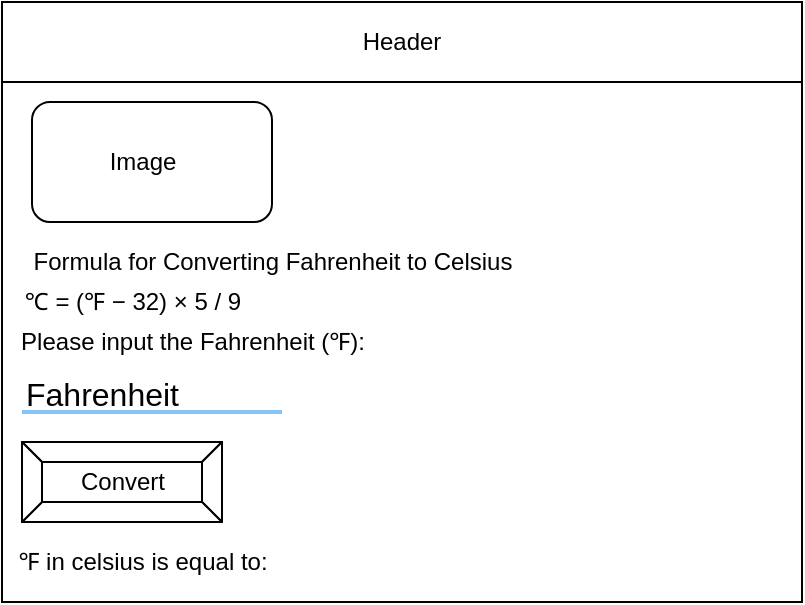 <mxfile>
    <diagram id="pIaEtrtLPv3HG8r1JEND" name="Page-1">
        <mxGraphModel dx="1078" dy="781" grid="1" gridSize="10" guides="1" tooltips="1" connect="1" arrows="1" fold="1" page="1" pageScale="1" pageWidth="850" pageHeight="1100" math="0" shadow="0">
            <root>
                <mxCell id="0"/>
                <mxCell id="1" parent="0"/>
                <mxCell id="2" value="" style="rounded=0;whiteSpace=wrap;html=1;" parent="1" vertex="1">
                    <mxGeometry x="80" y="80" width="400" height="300" as="geometry"/>
                </mxCell>
                <mxCell id="3" value="Header" style="rounded=0;whiteSpace=wrap;html=1;" parent="1" vertex="1">
                    <mxGeometry x="80" y="80" width="400" height="40" as="geometry"/>
                </mxCell>
                <mxCell id="6" value="Convert" style="labelPosition=center;verticalLabelPosition=middle;align=center;html=1;shape=mxgraph.basic.button;dx=10;" parent="1" vertex="1">
                    <mxGeometry x="90" y="300" width="100" height="40" as="geometry"/>
                </mxCell>
                <mxCell id="7" value="Fahrenheit" style="text;fontSize=16;verticalAlign=middle;strokeColor=none;fillColor=none;" vertex="1" parent="1">
                    <mxGeometry x="90" y="260" width="346" height="30" as="geometry"/>
                </mxCell>
                <mxCell id="8" value="" style="dashed=0;shape=line;strokeWidth=2;noLabel=1;strokeColor=#0C8CF2;opacity=50;" vertex="1" parent="1">
                    <mxGeometry x="90" y="280" width="130" height="10" as="geometry"/>
                </mxCell>
                <mxCell id="9" value="Formula for Converting Fahrenheit to Celsius" style="text;html=1;resizable=0;autosize=1;align=center;verticalAlign=middle;points=[];fillColor=none;strokeColor=none;rounded=0;" vertex="1" parent="1">
                    <mxGeometry x="90" y="200" width="250" height="20" as="geometry"/>
                </mxCell>
                <mxCell id="10" value="℃ = (℉ − 32) × 5 / 9" style="text;html=1;resizable=0;autosize=1;align=center;verticalAlign=middle;points=[];fillColor=none;strokeColor=none;rounded=0;" vertex="1" parent="1">
                    <mxGeometry x="80" y="220" width="130" height="20" as="geometry"/>
                </mxCell>
                <mxCell id="11" value="Please input the Fahrenheit (℉):" style="text;html=1;resizable=0;autosize=1;align=center;verticalAlign=middle;points=[];fillColor=none;strokeColor=none;rounded=0;" vertex="1" parent="1">
                    <mxGeometry x="80" y="240" width="190" height="20" as="geometry"/>
                </mxCell>
                <mxCell id="12" value="℉ in celsius is equal to:" style="text;html=1;resizable=0;autosize=1;align=center;verticalAlign=middle;points=[];fillColor=none;strokeColor=none;rounded=0;" vertex="1" parent="1">
                    <mxGeometry x="80" y="350" width="140" height="20" as="geometry"/>
                </mxCell>
                <mxCell id="14" value="" style="rounded=1;whiteSpace=wrap;html=1;" vertex="1" parent="1">
                    <mxGeometry x="95" y="130" width="120" height="60" as="geometry"/>
                </mxCell>
                <mxCell id="15" value="Image" style="text;html=1;resizable=0;autosize=1;align=center;verticalAlign=middle;points=[];fillColor=none;strokeColor=none;rounded=0;" vertex="1" parent="1">
                    <mxGeometry x="125" y="150" width="50" height="20" as="geometry"/>
                </mxCell>
            </root>
        </mxGraphModel>
    </diagram>
</mxfile>
